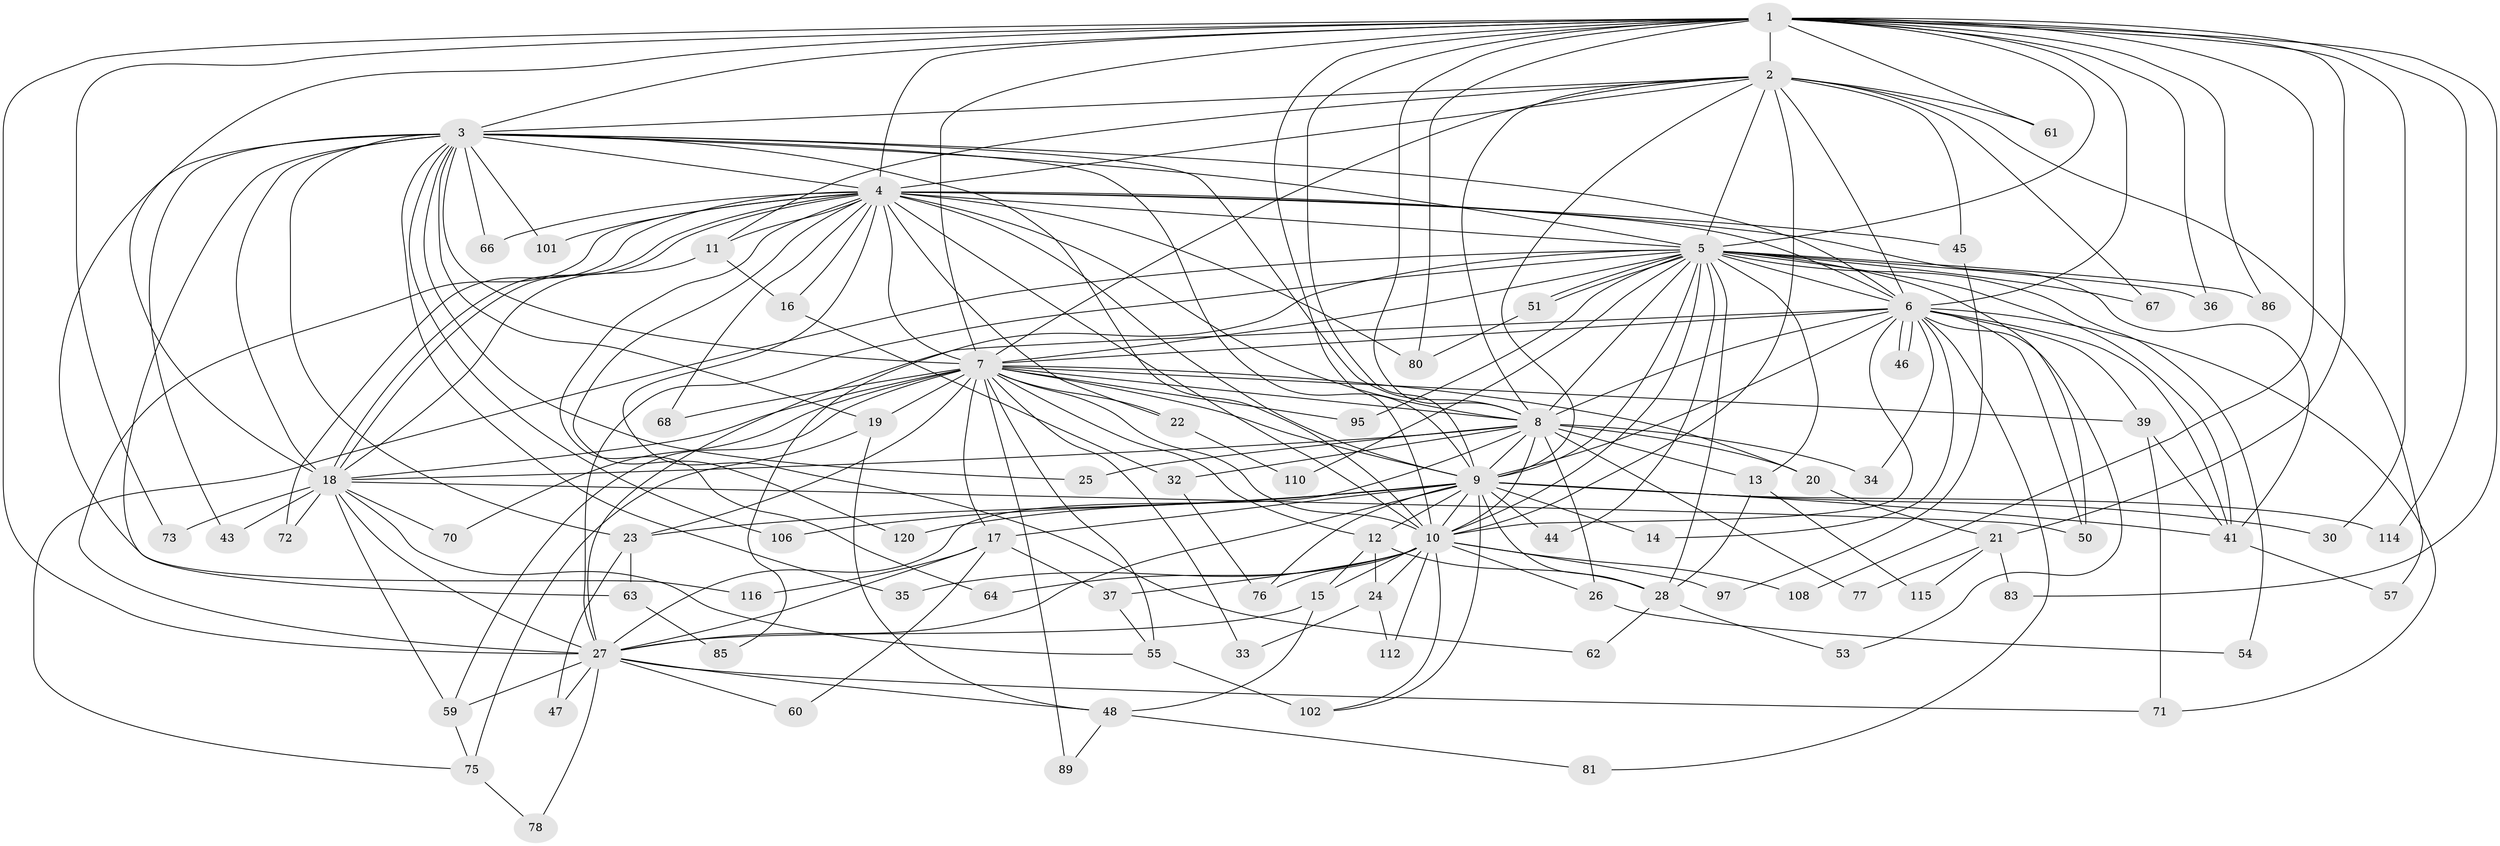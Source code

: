 // original degree distribution, {21: 0.008333333333333333, 15: 0.008333333333333333, 20: 0.016666666666666666, 25: 0.008333333333333333, 26: 0.016666666666666666, 19: 0.008333333333333333, 24: 0.008333333333333333, 23: 0.008333333333333333, 4: 0.09166666666666666, 5: 0.05, 2: 0.5583333333333333, 3: 0.175, 6: 0.025, 12: 0.008333333333333333, 10: 0.008333333333333333}
// Generated by graph-tools (version 1.1) at 2025/17/03/04/25 18:17:41]
// undirected, 84 vertices, 220 edges
graph export_dot {
graph [start="1"]
  node [color=gray90,style=filled];
  1;
  2 [super="+88"];
  3;
  4;
  5 [super="+42+69"];
  6;
  7 [super="+31"];
  8;
  9;
  10;
  11;
  12;
  13;
  14;
  15;
  16;
  17;
  18 [super="+79+58+98+52+49+84"];
  19;
  20;
  21;
  22;
  23 [super="+40"];
  24;
  25;
  26;
  27 [super="+100+56+38+87+29"];
  28 [super="+74"];
  30;
  32;
  33;
  34;
  35;
  36;
  37;
  39;
  41 [super="+90+91"];
  43;
  44;
  45;
  46;
  47;
  48 [super="+109"];
  50 [super="+119"];
  51;
  53;
  54;
  55;
  57;
  59 [super="+118"];
  60;
  61;
  62;
  63;
  64 [super="+113"];
  66;
  67;
  68;
  70;
  71 [super="+82"];
  72;
  73;
  75 [super="+99"];
  76 [super="+117"];
  77;
  78;
  80 [super="+111"];
  81;
  83;
  85;
  86;
  89 [super="+93"];
  95;
  97;
  101;
  102 [super="+107+105"];
  106;
  108;
  110;
  112;
  114;
  115;
  116;
  120;
  1 -- 2;
  1 -- 3;
  1 -- 4;
  1 -- 5;
  1 -- 6;
  1 -- 7;
  1 -- 8;
  1 -- 9;
  1 -- 10;
  1 -- 21;
  1 -- 30;
  1 -- 36;
  1 -- 61;
  1 -- 73;
  1 -- 80;
  1 -- 83;
  1 -- 86;
  1 -- 108;
  1 -- 114;
  1 -- 18;
  1 -- 27;
  2 -- 3;
  2 -- 4;
  2 -- 5;
  2 -- 6;
  2 -- 7;
  2 -- 8;
  2 -- 9;
  2 -- 10 [weight=2];
  2 -- 11;
  2 -- 45;
  2 -- 57;
  2 -- 61;
  2 -- 67;
  3 -- 4;
  3 -- 5;
  3 -- 6;
  3 -- 7;
  3 -- 8;
  3 -- 9;
  3 -- 10;
  3 -- 19;
  3 -- 23;
  3 -- 25;
  3 -- 35;
  3 -- 43;
  3 -- 63;
  3 -- 66;
  3 -- 101;
  3 -- 106;
  3 -- 116;
  3 -- 18;
  4 -- 5;
  4 -- 6;
  4 -- 7;
  4 -- 8;
  4 -- 9;
  4 -- 10;
  4 -- 11;
  4 -- 16;
  4 -- 18;
  4 -- 18;
  4 -- 22;
  4 -- 45;
  4 -- 62;
  4 -- 64;
  4 -- 66;
  4 -- 68;
  4 -- 72;
  4 -- 80;
  4 -- 101;
  4 -- 120;
  4 -- 27;
  4 -- 41;
  5 -- 6;
  5 -- 7;
  5 -- 8;
  5 -- 9;
  5 -- 10 [weight=2];
  5 -- 13;
  5 -- 36;
  5 -- 44;
  5 -- 50;
  5 -- 51;
  5 -- 51;
  5 -- 54;
  5 -- 67;
  5 -- 75;
  5 -- 85;
  5 -- 86;
  5 -- 95;
  5 -- 110;
  5 -- 27 [weight=2];
  5 -- 28;
  5 -- 41;
  6 -- 7;
  6 -- 8;
  6 -- 9;
  6 -- 10;
  6 -- 14;
  6 -- 34;
  6 -- 39;
  6 -- 41;
  6 -- 46;
  6 -- 46;
  6 -- 53;
  6 -- 71;
  6 -- 81;
  6 -- 50;
  6 -- 27;
  7 -- 8 [weight=2];
  7 -- 9;
  7 -- 10;
  7 -- 12;
  7 -- 17;
  7 -- 19;
  7 -- 20;
  7 -- 22;
  7 -- 23;
  7 -- 33;
  7 -- 39;
  7 -- 55;
  7 -- 59;
  7 -- 68;
  7 -- 70;
  7 -- 89 [weight=2];
  7 -- 95;
  7 -- 18;
  8 -- 9;
  8 -- 10;
  8 -- 13;
  8 -- 20;
  8 -- 25;
  8 -- 26;
  8 -- 32;
  8 -- 34;
  8 -- 77;
  8 -- 27;
  8 -- 18;
  9 -- 10;
  9 -- 12;
  9 -- 14;
  9 -- 17;
  9 -- 30;
  9 -- 41;
  9 -- 44;
  9 -- 102;
  9 -- 106;
  9 -- 114;
  9 -- 120;
  9 -- 23;
  9 -- 28;
  9 -- 27 [weight=2];
  9 -- 76;
  10 -- 15;
  10 -- 24;
  10 -- 26;
  10 -- 35;
  10 -- 37;
  10 -- 64 [weight=2];
  10 -- 76;
  10 -- 97;
  10 -- 102;
  10 -- 108;
  10 -- 112;
  11 -- 16;
  11 -- 18;
  12 -- 15;
  12 -- 24;
  12 -- 28;
  13 -- 28;
  13 -- 115;
  15 -- 27;
  15 -- 48;
  16 -- 32;
  17 -- 27;
  17 -- 37;
  17 -- 60;
  17 -- 116;
  18 -- 43 [weight=2];
  18 -- 50;
  18 -- 72;
  18 -- 59;
  18 -- 73;
  18 -- 70;
  18 -- 27;
  18 -- 55;
  19 -- 75;
  19 -- 48;
  20 -- 21;
  21 -- 77;
  21 -- 83;
  21 -- 115;
  22 -- 110;
  23 -- 47;
  23 -- 63;
  24 -- 33;
  24 -- 112;
  26 -- 54;
  27 -- 47;
  27 -- 60;
  27 -- 71;
  27 -- 59;
  27 -- 48;
  27 -- 78;
  28 -- 53;
  28 -- 62;
  32 -- 76;
  37 -- 55;
  39 -- 71;
  39 -- 41;
  41 -- 57;
  45 -- 97;
  48 -- 81;
  48 -- 89;
  51 -- 80;
  55 -- 102 [weight=2];
  59 -- 75;
  63 -- 85;
  75 -- 78;
}
